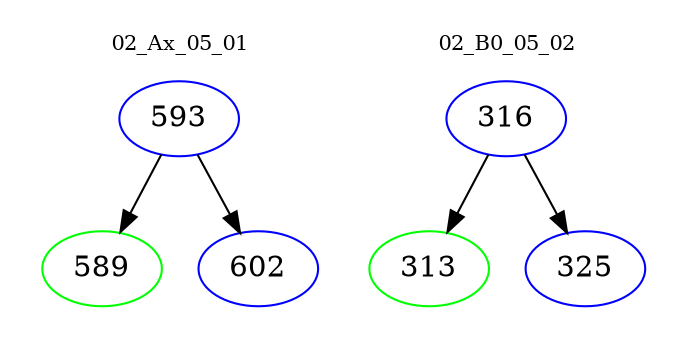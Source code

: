 digraph{
subgraph cluster_0 {
color = white
label = "02_Ax_05_01";
fontsize=10;
T0_593 [label="593", color="blue"]
T0_593 -> T0_589 [color="black"]
T0_589 [label="589", color="green"]
T0_593 -> T0_602 [color="black"]
T0_602 [label="602", color="blue"]
}
subgraph cluster_1 {
color = white
label = "02_B0_05_02";
fontsize=10;
T1_316 [label="316", color="blue"]
T1_316 -> T1_313 [color="black"]
T1_313 [label="313", color="green"]
T1_316 -> T1_325 [color="black"]
T1_325 [label="325", color="blue"]
}
}

